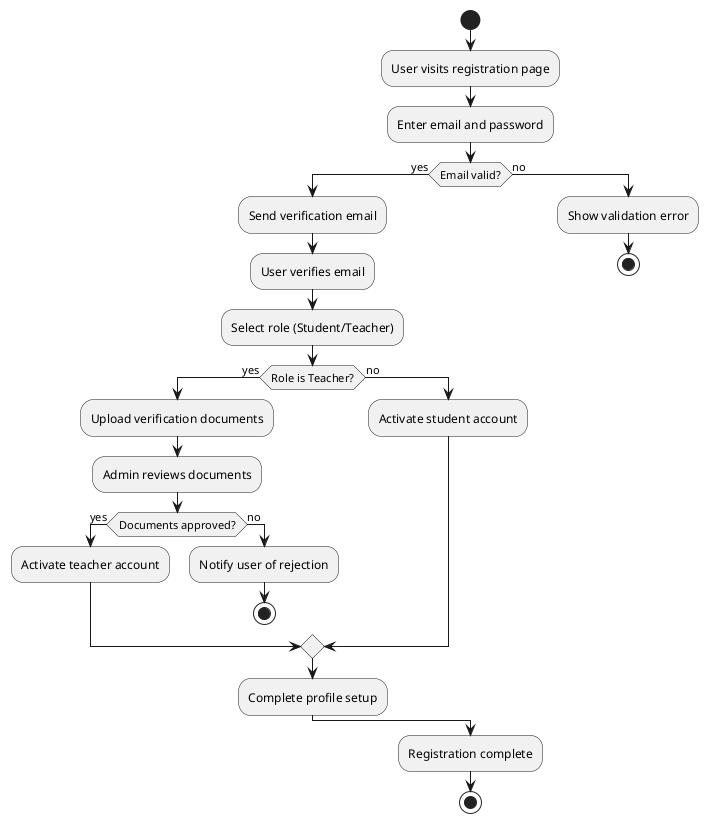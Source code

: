 @startuml user-registration-activity-diagram

start
:User visits registration page;
:Enter email and password;

if (Email valid?) then (yes)
    :Send verification email;
    :User verifies email;
    :Select role (Student/Teacher);
    if (Role is Teacher?) then (yes)
        :Upload verification documents;
        :Admin reviews documents;
        if (Documents approved?) then (yes)
            :Activate teacher account;
        else (no)
            :Notify user of rejection;
            stop
        endif
    else (no)
        :Activate student account;
    endif
    :Complete profile setup;
else (no)
    :Show validation error;
    stop
endif

:Registration complete;
stop

@enduml 